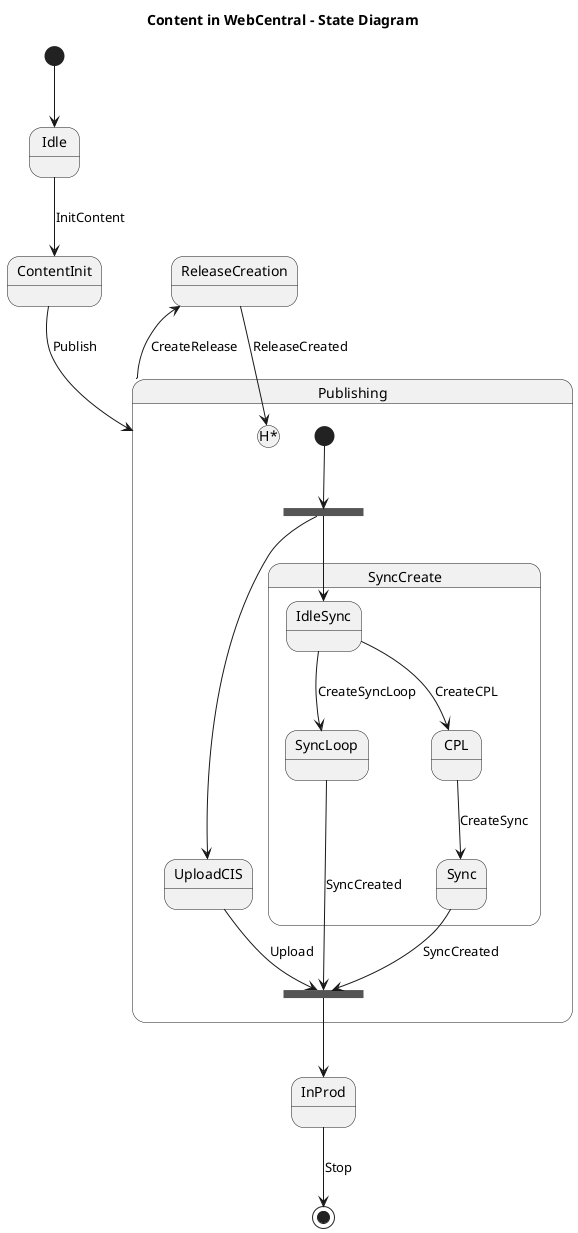 @startuml State Diagram Content (WebCentral)
title Content in WebCentral - State Diagram
[*] --> Idle
Idle --> ContentInit : InitContent
state InProd
state ReleaseCreation
state Publishing {
    state fork_state <<fork>>
    state join_state <<join>>
    state SyncCreate { 
        state IdleSync
        IdleSync --> CPL : CreateCPL
        CPL --> Sync : CreateSync
        Sync --> join_state : SyncCreated
        IdleSync --> SyncLoop : CreateSyncLoop
        SyncLoop --> join_state : SyncCreated
    }
    [*] --> fork_state
    fork_state --> UploadCIS 
    fork_state --> IdleSync
    UploadCIS --> join_state : Upload
    join_state --> InProd
}

ContentInit --> Publishing : Publish
Publishing --> ReleaseCreation : CreateRelease
ReleaseCreation --> Publishing[H*] : ReleaseCreated
' Publishing --> Cancel
' Cancel --> [*]
InProd --> [*] : Stop

@enduml

/'
@startuml State Diagram Movie (WebCentral)
title Movie in WebCentral - State Diagram
[*] --> Idle
Idle --> MovieCreated

state Publishing {
    state fork_state <<fork>>
    state join_state <<join>>
    [*] --> fork_state
    fork_state --> PushCIS
    fork_state --> SyncCreate
    PushCIS --> join_state
    SyncCreate --> join_state
    state SyncCreate { 
        [*] --> IdleSync
        IdleSync --> CPL
        CPL --> Sync 
        Sync --> [*]
        IdleSync --> SyncLoop
        SyncLoop --> [*]
    }
    join_state --> [*]
}

MovieCreated --> Publishing
Publishing -left-> Cancel
Cancel --> [*]
Publishing --> [*]
@enduml 
'/